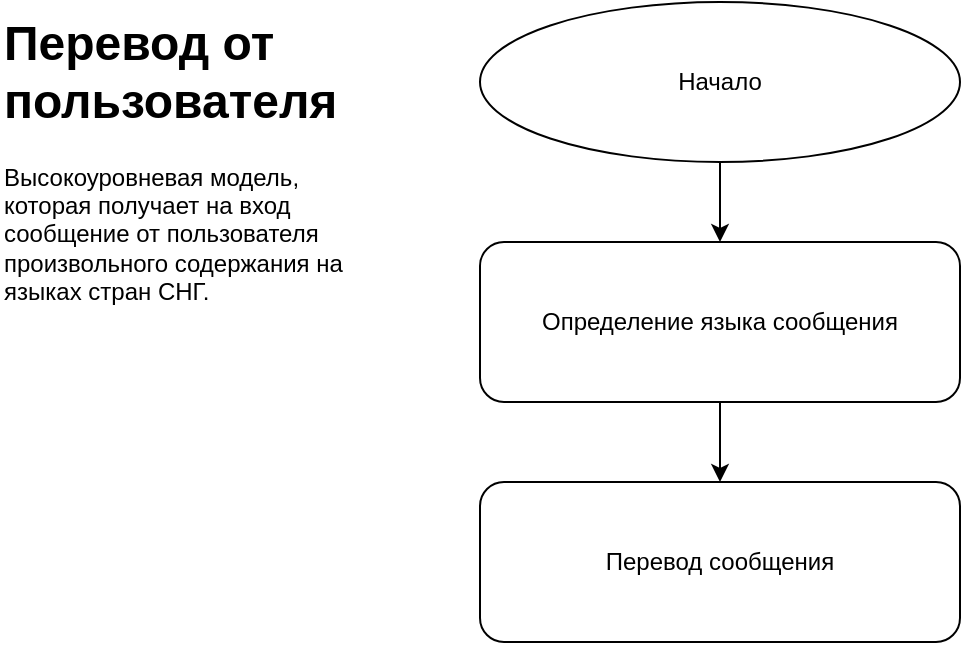 <mxfile version="26.0.16" pages="5">
  <diagram id="VkEJFkmNl9I-UY6GbIWA" name="Страница — 1">
    <mxGraphModel dx="1050" dy="530" grid="1" gridSize="10" guides="1" tooltips="1" connect="1" arrows="1" fold="1" page="1" pageScale="1" pageWidth="827" pageHeight="1169" math="0" shadow="0">
      <root>
        <mxCell id="0" />
        <mxCell id="1" parent="0" />
        <mxCell id="wTlL5DHjrBOYsXznBHzS-3" style="edgeStyle=orthogonalEdgeStyle;rounded=0;orthogonalLoop=1;jettySize=auto;html=1;" parent="1" source="wTlL5DHjrBOYsXznBHzS-1" edge="1">
          <mxGeometry relative="1" as="geometry">
            <mxPoint x="400" y="160" as="targetPoint" />
          </mxGeometry>
        </mxCell>
        <mxCell id="wTlL5DHjrBOYsXznBHzS-1" value="Начало" style="ellipse;whiteSpace=wrap;html=1;" parent="1" vertex="1">
          <mxGeometry x="280" y="40" width="240" height="80" as="geometry" />
        </mxCell>
        <mxCell id="wTlL5DHjrBOYsXznBHzS-6" style="edgeStyle=orthogonalEdgeStyle;rounded=0;orthogonalLoop=1;jettySize=auto;html=1;" parent="1" source="wTlL5DHjrBOYsXznBHzS-4" target="wTlL5DHjrBOYsXznBHzS-5" edge="1">
          <mxGeometry relative="1" as="geometry" />
        </mxCell>
        <mxCell id="wTlL5DHjrBOYsXznBHzS-4" value="Определение языка сообщения" style="rounded=1;whiteSpace=wrap;html=1;" parent="1" vertex="1">
          <mxGeometry x="280" y="160" width="240" height="80" as="geometry" />
        </mxCell>
        <mxCell id="wTlL5DHjrBOYsXznBHzS-5" value="Перевод сообщения" style="rounded=1;whiteSpace=wrap;html=1;" parent="1" vertex="1">
          <mxGeometry x="280" y="280" width="240" height="80" as="geometry" />
        </mxCell>
        <mxCell id="wTlL5DHjrBOYsXznBHzS-7" value="&lt;h1 style=&quot;margin-top: 0px;&quot;&gt;Перевод от пользователя&lt;/h1&gt;&lt;p&gt;Высокоуровневая модель, которая получает на вход сообщение от пользователя произвольного содержания на языках стран СНГ.&lt;/p&gt;" style="text;html=1;whiteSpace=wrap;overflow=hidden;rounded=0;" parent="1" vertex="1">
          <mxGeometry x="40" y="40" width="180" height="160" as="geometry" />
        </mxCell>
      </root>
    </mxGraphModel>
  </diagram>
  <diagram id="YoAffDGKXHXA0e1bxyng" name="Страница — 2">
    <mxGraphModel dx="2100" dy="1060" grid="1" gridSize="10" guides="1" tooltips="1" connect="1" arrows="1" fold="1" page="1" pageScale="1" pageWidth="827" pageHeight="1169" math="0" shadow="0">
      <root>
        <mxCell id="0" />
        <mxCell id="1" parent="0" />
      </root>
    </mxGraphModel>
  </diagram>
  <diagram name="Страница — 1" id="UwIH_JJIhfKcafpfJMNI">
    <mxGraphModel dx="1042" dy="535" grid="1" gridSize="10" guides="1" tooltips="1" connect="1" arrows="1" fold="1" page="1" pageScale="1" pageWidth="827" pageHeight="1169" math="0" shadow="0">
      <root>
        <mxCell id="0" />
        <mxCell id="1" parent="0" />
        <mxCell id="wTlL5DHjrBOYsXznBHzS-3" style="edgeStyle=orthogonalEdgeStyle;rounded=0;orthogonalLoop=1;jettySize=auto;html=1;" parent="1" source="wTlL5DHjrBOYsXznBHzS-1" edge="1">
          <mxGeometry relative="1" as="geometry">
            <mxPoint x="400" y="160" as="targetPoint" />
          </mxGeometry>
        </mxCell>
        <mxCell id="wTlL5DHjrBOYsXznBHzS-1" value="Начало" style="ellipse;whiteSpace=wrap;html=1;" parent="1" vertex="1">
          <mxGeometry x="280" y="40" width="240" height="80" as="geometry" />
        </mxCell>
        <mxCell id="wTlL5DHjrBOYsXznBHzS-6" style="edgeStyle=orthogonalEdgeStyle;rounded=0;orthogonalLoop=1;jettySize=auto;html=1;" parent="1" source="wTlL5DHjrBOYsXznBHzS-4" target="wTlL5DHjrBOYsXznBHzS-5" edge="1">
          <mxGeometry relative="1" as="geometry" />
        </mxCell>
        <mxCell id="wTlL5DHjrBOYsXznBHzS-4" value="Определение языка сообщения" style="rounded=1;whiteSpace=wrap;html=1;" parent="1" vertex="1">
          <mxGeometry x="280" y="160" width="240" height="80" as="geometry" />
        </mxCell>
        <mxCell id="wTlL5DHjrBOYsXznBHzS-5" value="Перевод сообщения" style="rounded=1;whiteSpace=wrap;html=1;" parent="1" vertex="1">
          <mxGeometry x="280" y="280" width="240" height="80" as="geometry" />
        </mxCell>
        <mxCell id="wTlL5DHjrBOYsXznBHzS-7" value="&lt;h1 style=&quot;margin-top: 0px;&quot;&gt;Перевод от пользователя&lt;/h1&gt;&lt;p&gt;Высокоуровневая модель, которая получает на вход сообщение от пользователя произвольного содержания на языках стран СНГ.&lt;/p&gt;" style="text;html=1;whiteSpace=wrap;overflow=hidden;rounded=0;" parent="1" vertex="1">
          <mxGeometry x="40" y="40" width="180" height="160" as="geometry" />
        </mxCell>
      </root>
    </mxGraphModel>
  </diagram>
  <diagram name="Страница — 2" id="TsxCJJmD2ODCX4xQhZOH">
    <mxGraphModel dx="863" dy="460" grid="1" gridSize="10" guides="1" tooltips="1" connect="1" arrows="1" fold="1" page="1" pageScale="1" pageWidth="827" pageHeight="1169" math="0" shadow="0">
      <root>
        <mxCell id="0" />
        <mxCell id="1" parent="0" />
        <mxCell id="LWKtvQjGmoH4qArXGYuM-33" value="2" style="whiteSpace=wrap;html=1;aspect=fixed;strokeColor=none;" parent="1" vertex="1">
          <mxGeometry x="160" y="440" width="40" height="40" as="geometry" />
        </mxCell>
        <mxCell id="LWKtvQjGmoH4qArXGYuM-34" value="1" style="whiteSpace=wrap;html=1;aspect=fixed;strokeColor=none;" parent="1" vertex="1">
          <mxGeometry x="160" y="400" width="40" height="40" as="geometry" />
        </mxCell>
        <mxCell id="LWKtvQjGmoH4qArXGYuM-35" value="3" style="whiteSpace=wrap;html=1;aspect=fixed;strokeColor=none;" parent="1" vertex="1">
          <mxGeometry x="160" y="480" width="40" height="40" as="geometry" />
        </mxCell>
        <mxCell id="LWKtvQjGmoH4qArXGYuM-36" value="4" style="whiteSpace=wrap;html=1;aspect=fixed;strokeColor=none;" parent="1" vertex="1">
          <mxGeometry x="160" y="520" width="40" height="40" as="geometry" />
        </mxCell>
        <mxCell id="LWKtvQjGmoH4qArXGYuM-37" value="5" style="whiteSpace=wrap;html=1;aspect=fixed;strokeColor=none;" parent="1" vertex="1">
          <mxGeometry x="160" y="560" width="40" height="40" as="geometry" />
        </mxCell>
        <mxCell id="LWKtvQjGmoH4qArXGYuM-29" value="2" style="whiteSpace=wrap;html=1;aspect=fixed;strokeColor=none;" parent="1" vertex="1">
          <mxGeometry x="240" y="360" width="40" height="40" as="geometry" />
        </mxCell>
        <mxCell id="LWKtvQjGmoH4qArXGYuM-28" value="1" style="whiteSpace=wrap;html=1;aspect=fixed;strokeColor=none;" parent="1" vertex="1">
          <mxGeometry x="200" y="360" width="40" height="40" as="geometry" />
        </mxCell>
        <mxCell id="LWKtvQjGmoH4qArXGYuM-30" value="3" style="whiteSpace=wrap;html=1;aspect=fixed;strokeColor=none;" parent="1" vertex="1">
          <mxGeometry x="280" y="360" width="40" height="40" as="geometry" />
        </mxCell>
        <mxCell id="LWKtvQjGmoH4qArXGYuM-31" value="4" style="whiteSpace=wrap;html=1;aspect=fixed;strokeColor=none;" parent="1" vertex="1">
          <mxGeometry x="320" y="360" width="40" height="40" as="geometry" />
        </mxCell>
        <mxCell id="LWKtvQjGmoH4qArXGYuM-32" value="5" style="whiteSpace=wrap;html=1;aspect=fixed;strokeColor=none;" parent="1" vertex="1">
          <mxGeometry x="360" y="360" width="40" height="40" as="geometry" />
        </mxCell>
        <mxCell id="LWKtvQjGmoH4qArXGYuM-2" value="0" style="whiteSpace=wrap;html=1;aspect=fixed;" parent="1" vertex="1">
          <mxGeometry x="200" y="400" width="40" height="40" as="geometry" />
        </mxCell>
        <mxCell id="LWKtvQjGmoH4qArXGYuM-3" value="16" style="whiteSpace=wrap;html=1;aspect=fixed;fillColor=#B3B3B3;" parent="1" vertex="1">
          <mxGeometry x="240" y="400" width="40" height="40" as="geometry" />
        </mxCell>
        <mxCell id="LWKtvQjGmoH4qArXGYuM-4" value="11" style="whiteSpace=wrap;html=1;aspect=fixed;fillColor=#B3B3B3;" parent="1" vertex="1">
          <mxGeometry x="280" y="400" width="40" height="40" as="geometry" />
        </mxCell>
        <mxCell id="LWKtvQjGmoH4qArXGYuM-5" value="15" style="whiteSpace=wrap;html=1;aspect=fixed;fillColor=#B3B3B3;" parent="1" vertex="1">
          <mxGeometry x="320" y="400" width="40" height="40" as="geometry" />
        </mxCell>
        <mxCell id="LWKtvQjGmoH4qArXGYuM-6" value="7" style="whiteSpace=wrap;html=1;aspect=fixed;fillColor=#B3B3B3;" parent="1" vertex="1">
          <mxGeometry x="360" y="400" width="40" height="40" as="geometry" />
        </mxCell>
        <mxCell id="LWKtvQjGmoH4qArXGYuM-8" value="21" style="whiteSpace=wrap;html=1;aspect=fixed;" parent="1" vertex="1">
          <mxGeometry x="200" y="440" width="40" height="40" as="geometry" />
        </mxCell>
        <mxCell id="LWKtvQjGmoH4qArXGYuM-9" value="0" style="whiteSpace=wrap;html=1;aspect=fixed;" parent="1" vertex="1">
          <mxGeometry x="240" y="440" width="40" height="40" as="geometry" />
        </mxCell>
        <mxCell id="LWKtvQjGmoH4qArXGYuM-10" value="14" style="whiteSpace=wrap;html=1;aspect=fixed;fillColor=#B3B3B3;" parent="1" vertex="1">
          <mxGeometry x="280" y="440" width="40" height="40" as="geometry" />
        </mxCell>
        <mxCell id="LWKtvQjGmoH4qArXGYuM-11" value="15" style="whiteSpace=wrap;html=1;aspect=fixed;fillColor=#B3B3B3;" parent="1" vertex="1">
          <mxGeometry x="320" y="440" width="40" height="40" as="geometry" />
        </mxCell>
        <mxCell id="LWKtvQjGmoH4qArXGYuM-12" value="9" style="whiteSpace=wrap;html=1;aspect=fixed;fillColor=#B3B3B3;" parent="1" vertex="1">
          <mxGeometry x="360" y="440" width="40" height="40" as="geometry" />
        </mxCell>
        <mxCell id="LWKtvQjGmoH4qArXGYuM-13" value="26" style="whiteSpace=wrap;html=1;aspect=fixed;" parent="1" vertex="1">
          <mxGeometry x="200" y="480" width="40" height="40" as="geometry" />
        </mxCell>
        <mxCell id="LWKtvQjGmoH4qArXGYuM-14" value="23" style="whiteSpace=wrap;html=1;aspect=fixed;" parent="1" vertex="1">
          <mxGeometry x="240" y="480" width="40" height="40" as="geometry" />
        </mxCell>
        <mxCell id="LWKtvQjGmoH4qArXGYuM-15" value="0" style="whiteSpace=wrap;html=1;aspect=fixed;" parent="1" vertex="1">
          <mxGeometry x="280" y="480" width="40" height="40" as="geometry" />
        </mxCell>
        <mxCell id="LWKtvQjGmoH4qArXGYuM-16" value="26" style="whiteSpace=wrap;html=1;aspect=fixed;fillColor=#B3B3B3;" parent="1" vertex="1">
          <mxGeometry x="320" y="480" width="40" height="40" as="geometry" />
        </mxCell>
        <mxCell id="LWKtvQjGmoH4qArXGYuM-17" value="12" style="whiteSpace=wrap;html=1;aspect=fixed;fillColor=#B3B3B3;" parent="1" vertex="1">
          <mxGeometry x="360" y="480" width="40" height="40" as="geometry" />
        </mxCell>
        <mxCell id="LWKtvQjGmoH4qArXGYuM-18" value="22" style="whiteSpace=wrap;html=1;aspect=fixed;" parent="1" vertex="1">
          <mxGeometry x="200" y="520" width="40" height="40" as="geometry" />
        </mxCell>
        <mxCell id="LWKtvQjGmoH4qArXGYuM-19" value="22" style="whiteSpace=wrap;html=1;aspect=fixed;" parent="1" vertex="1">
          <mxGeometry x="240" y="520" width="40" height="40" as="geometry" />
        </mxCell>
        <mxCell id="LWKtvQjGmoH4qArXGYuM-20" value="11" style="whiteSpace=wrap;html=1;aspect=fixed;" parent="1" vertex="1">
          <mxGeometry x="280" y="520" width="40" height="40" as="geometry" />
        </mxCell>
        <mxCell id="LWKtvQjGmoH4qArXGYuM-21" value="0" style="whiteSpace=wrap;html=1;aspect=fixed;" parent="1" vertex="1">
          <mxGeometry x="320" y="520" width="40" height="40" as="geometry" />
        </mxCell>
        <mxCell id="LWKtvQjGmoH4qArXGYuM-22" value="13" style="whiteSpace=wrap;html=1;aspect=fixed;fillColor=#B3B3B3;" parent="1" vertex="1">
          <mxGeometry x="360" y="520" width="40" height="40" as="geometry" />
        </mxCell>
        <mxCell id="LWKtvQjGmoH4qArXGYuM-23" value="30" style="whiteSpace=wrap;html=1;aspect=fixed;" parent="1" vertex="1">
          <mxGeometry x="200" y="560" width="40" height="40" as="geometry" />
        </mxCell>
        <mxCell id="LWKtvQjGmoH4qArXGYuM-24" value="28" style="whiteSpace=wrap;html=1;aspect=fixed;" parent="1" vertex="1">
          <mxGeometry x="240" y="560" width="40" height="40" as="geometry" />
        </mxCell>
        <mxCell id="LWKtvQjGmoH4qArXGYuM-25" value="25" style="whiteSpace=wrap;html=1;aspect=fixed;" parent="1" vertex="1">
          <mxGeometry x="280" y="560" width="40" height="40" as="geometry" />
        </mxCell>
        <mxCell id="LWKtvQjGmoH4qArXGYuM-26" value="24" style="whiteSpace=wrap;html=1;aspect=fixed;" parent="1" vertex="1">
          <mxGeometry x="320" y="560" width="40" height="40" as="geometry" />
        </mxCell>
        <mxCell id="LWKtvQjGmoH4qArXGYuM-27" value="0" style="whiteSpace=wrap;html=1;aspect=fixed;" parent="1" vertex="1">
          <mxGeometry x="360" y="560" width="40" height="40" as="geometry" />
        </mxCell>
        <mxCell id="LWKtvQjGmoH4qArXGYuM-38" value="2" style="whiteSpace=wrap;html=1;aspect=fixed;strokeColor=none;" parent="1" vertex="1">
          <mxGeometry x="480" y="440" width="40" height="40" as="geometry" />
        </mxCell>
        <mxCell id="LWKtvQjGmoH4qArXGYuM-39" value="1" style="whiteSpace=wrap;html=1;aspect=fixed;strokeColor=none;" parent="1" vertex="1">
          <mxGeometry x="480" y="400" width="40" height="40" as="geometry" />
        </mxCell>
        <mxCell id="LWKtvQjGmoH4qArXGYuM-40" value="3" style="whiteSpace=wrap;html=1;aspect=fixed;strokeColor=none;" parent="1" vertex="1">
          <mxGeometry x="480" y="480" width="40" height="40" as="geometry" />
        </mxCell>
        <mxCell id="LWKtvQjGmoH4qArXGYuM-41" value="4" style="whiteSpace=wrap;html=1;aspect=fixed;strokeColor=none;" parent="1" vertex="1">
          <mxGeometry x="480" y="520" width="40" height="40" as="geometry" />
        </mxCell>
        <mxCell id="LWKtvQjGmoH4qArXGYuM-42" value="5" style="whiteSpace=wrap;html=1;aspect=fixed;strokeColor=none;" parent="1" vertex="1">
          <mxGeometry x="480" y="560" width="40" height="40" as="geometry" />
        </mxCell>
        <mxCell id="LWKtvQjGmoH4qArXGYuM-43" value="2" style="whiteSpace=wrap;html=1;aspect=fixed;strokeColor=none;" parent="1" vertex="1">
          <mxGeometry x="560" y="360" width="40" height="40" as="geometry" />
        </mxCell>
        <mxCell id="LWKtvQjGmoH4qArXGYuM-44" value="1" style="whiteSpace=wrap;html=1;aspect=fixed;strokeColor=none;" parent="1" vertex="1">
          <mxGeometry x="520" y="360" width="40" height="40" as="geometry" />
        </mxCell>
        <mxCell id="LWKtvQjGmoH4qArXGYuM-45" value="3" style="whiteSpace=wrap;html=1;aspect=fixed;strokeColor=none;" parent="1" vertex="1">
          <mxGeometry x="600" y="360" width="40" height="40" as="geometry" />
        </mxCell>
        <mxCell id="LWKtvQjGmoH4qArXGYuM-46" value="4" style="whiteSpace=wrap;html=1;aspect=fixed;strokeColor=none;" parent="1" vertex="1">
          <mxGeometry x="640" y="360" width="40" height="40" as="geometry" />
        </mxCell>
        <mxCell id="LWKtvQjGmoH4qArXGYuM-47" value="5" style="whiteSpace=wrap;html=1;aspect=fixed;strokeColor=none;" parent="1" vertex="1">
          <mxGeometry x="680" y="360" width="40" height="40" as="geometry" />
        </mxCell>
        <mxCell id="LWKtvQjGmoH4qArXGYuM-48" value="0" style="whiteSpace=wrap;html=1;aspect=fixed;" parent="1" vertex="1">
          <mxGeometry x="520" y="400" width="40" height="40" as="geometry" />
        </mxCell>
        <mxCell id="LWKtvQjGmoH4qArXGYuM-49" value="0" style="whiteSpace=wrap;html=1;aspect=fixed;" parent="1" vertex="1">
          <mxGeometry x="560" y="400" width="40" height="40" as="geometry" />
        </mxCell>
        <mxCell id="LWKtvQjGmoH4qArXGYuM-50" value="0" style="whiteSpace=wrap;html=1;aspect=fixed;" parent="1" vertex="1">
          <mxGeometry x="600" y="400" width="40" height="40" as="geometry" />
        </mxCell>
        <mxCell id="LWKtvQjGmoH4qArXGYuM-51" value="0" style="whiteSpace=wrap;html=1;aspect=fixed;" parent="1" vertex="1">
          <mxGeometry x="640" y="400" width="40" height="40" as="geometry" />
        </mxCell>
        <mxCell id="LWKtvQjGmoH4qArXGYuM-52" value="1" style="whiteSpace=wrap;html=1;aspect=fixed;fillColor=#B3B3B3;" parent="1" vertex="1">
          <mxGeometry x="680" y="400" width="40" height="40" as="geometry" />
        </mxCell>
        <mxCell id="LWKtvQjGmoH4qArXGYuM-53" value="0" style="whiteSpace=wrap;html=1;aspect=fixed;" parent="1" vertex="1">
          <mxGeometry x="520" y="440" width="40" height="40" as="geometry" />
        </mxCell>
        <mxCell id="LWKtvQjGmoH4qArXGYuM-54" value="0" style="whiteSpace=wrap;html=1;aspect=fixed;" parent="1" vertex="1">
          <mxGeometry x="560" y="440" width="40" height="40" as="geometry" />
        </mxCell>
        <mxCell id="LWKtvQjGmoH4qArXGYuM-55" value="0" style="whiteSpace=wrap;html=1;aspect=fixed;" parent="1" vertex="1">
          <mxGeometry x="600" y="440" width="40" height="40" as="geometry" />
        </mxCell>
        <mxCell id="LWKtvQjGmoH4qArXGYuM-56" value="1" style="whiteSpace=wrap;html=1;aspect=fixed;fillColor=#B3B3B3;" parent="1" vertex="1">
          <mxGeometry x="640" y="440" width="40" height="40" as="geometry" />
        </mxCell>
        <mxCell id="LWKtvQjGmoH4qArXGYuM-57" value="1" style="whiteSpace=wrap;html=1;aspect=fixed;fillColor=#B3B3B3;" parent="1" vertex="1">
          <mxGeometry x="680" y="440" width="40" height="40" as="geometry" />
        </mxCell>
        <mxCell id="LWKtvQjGmoH4qArXGYuM-58" value="1" style="whiteSpace=wrap;html=1;aspect=fixed;fillColor=#B3B3B3;" parent="1" vertex="1">
          <mxGeometry x="520" y="480" width="40" height="40" as="geometry" />
        </mxCell>
        <mxCell id="LWKtvQjGmoH4qArXGYuM-59" value="1" style="whiteSpace=wrap;html=1;aspect=fixed;fillColor=#B3B3B3;" parent="1" vertex="1">
          <mxGeometry x="560" y="480" width="40" height="40" as="geometry" />
        </mxCell>
        <mxCell id="LWKtvQjGmoH4qArXGYuM-60" value="0" style="whiteSpace=wrap;html=1;aspect=fixed;" parent="1" vertex="1">
          <mxGeometry x="600" y="480" width="40" height="40" as="geometry" />
        </mxCell>
        <mxCell id="LWKtvQjGmoH4qArXGYuM-61" value="0" style="whiteSpace=wrap;html=1;aspect=fixed;" parent="1" vertex="1">
          <mxGeometry x="640" y="480" width="40" height="40" as="geometry" />
        </mxCell>
        <mxCell id="LWKtvQjGmoH4qArXGYuM-62" value="0" style="whiteSpace=wrap;html=1;aspect=fixed;" parent="1" vertex="1">
          <mxGeometry x="680" y="480" width="40" height="40" as="geometry" />
        </mxCell>
        <mxCell id="LWKtvQjGmoH4qArXGYuM-63" value="0" style="whiteSpace=wrap;html=1;aspect=fixed;" parent="1" vertex="1">
          <mxGeometry x="520" y="520" width="40" height="40" as="geometry" />
        </mxCell>
        <mxCell id="LWKtvQjGmoH4qArXGYuM-64" value="1" style="whiteSpace=wrap;html=1;aspect=fixed;fillColor=#B3B3B3;" parent="1" vertex="1">
          <mxGeometry x="560" y="520" width="40" height="40" as="geometry" />
        </mxCell>
        <mxCell id="LWKtvQjGmoH4qArXGYuM-65" value="1" style="whiteSpace=wrap;html=1;aspect=fixed;fillColor=#B3B3B3;" parent="1" vertex="1">
          <mxGeometry x="600" y="520" width="40" height="40" as="geometry" />
        </mxCell>
        <mxCell id="LWKtvQjGmoH4qArXGYuM-66" value="1" style="whiteSpace=wrap;html=1;aspect=fixed;fillColor=#B3B3B3;" parent="1" vertex="1">
          <mxGeometry x="640" y="520" width="40" height="40" as="geometry" />
        </mxCell>
        <mxCell id="LWKtvQjGmoH4qArXGYuM-67" value="1" style="whiteSpace=wrap;html=1;aspect=fixed;fillColor=#B3B3B3;" parent="1" vertex="1">
          <mxGeometry x="680" y="520" width="40" height="40" as="geometry" />
        </mxCell>
        <mxCell id="LWKtvQjGmoH4qArXGYuM-68" value="1" style="whiteSpace=wrap;html=1;aspect=fixed;fillColor=#B3B3B3;" parent="1" vertex="1">
          <mxGeometry x="520" y="560" width="40" height="40" as="geometry" />
        </mxCell>
        <mxCell id="LWKtvQjGmoH4qArXGYuM-69" value="0" style="whiteSpace=wrap;html=1;aspect=fixed;" parent="1" vertex="1">
          <mxGeometry x="560" y="560" width="40" height="40" as="geometry" />
        </mxCell>
        <mxCell id="LWKtvQjGmoH4qArXGYuM-70" value="0" style="whiteSpace=wrap;html=1;aspect=fixed;" parent="1" vertex="1">
          <mxGeometry x="600" y="560" width="40" height="40" as="geometry" />
        </mxCell>
        <mxCell id="LWKtvQjGmoH4qArXGYuM-71" value="0" style="whiteSpace=wrap;html=1;aspect=fixed;" parent="1" vertex="1">
          <mxGeometry x="640" y="560" width="40" height="40" as="geometry" />
        </mxCell>
        <mxCell id="LWKtvQjGmoH4qArXGYuM-72" value="0" style="whiteSpace=wrap;html=1;aspect=fixed;" parent="1" vertex="1">
          <mxGeometry x="680" y="560" width="40" height="40" as="geometry" />
        </mxCell>
        <mxCell id="7tHfJr8-BrCH7HqP5ROp-1" value="&lt;font style=&quot;font-size: 14px;&quot; face=&quot;Times New Roman&quot;&gt;Исходная матрица&lt;/font&gt;" style="text;html=1;align=center;verticalAlign=middle;resizable=0;points=[];autosize=1;strokeColor=none;fillColor=none;" vertex="1" parent="1">
          <mxGeometry x="235" y="610" width="130" height="30" as="geometry" />
        </mxCell>
        <mxCell id="7tHfJr8-BrCH7HqP5ROp-2" value="&lt;font style=&quot;font-size: 14px;&quot; face=&quot;Times New Roman&quot;&gt;Матрица ограничений R&lt;/font&gt;" style="text;html=1;align=center;verticalAlign=middle;resizable=0;points=[];autosize=1;strokeColor=none;fillColor=none;" vertex="1" parent="1">
          <mxGeometry x="535" y="610" width="170" height="30" as="geometry" />
        </mxCell>
      </root>
    </mxGraphModel>
  </diagram>
  <diagram id="-kS3qckRQlIEinvunE1f" name="Страница — 5">
    <mxGraphModel dx="750" dy="379" grid="1" gridSize="10" guides="1" tooltips="1" connect="1" arrows="1" fold="1" page="1" pageScale="1" pageWidth="827" pageHeight="1169" math="0" shadow="0">
      <root>
        <mxCell id="0" />
        <mxCell id="1" parent="0" />
        <mxCell id="SXEH87Yp0IhnQn4R12my-1" value="2" style="whiteSpace=wrap;html=1;aspect=fixed;strokeColor=none;" vertex="1" parent="1">
          <mxGeometry x="240" y="200" width="40" height="40" as="geometry" />
        </mxCell>
        <mxCell id="SXEH87Yp0IhnQn4R12my-2" value="1" style="whiteSpace=wrap;html=1;aspect=fixed;strokeColor=none;" vertex="1" parent="1">
          <mxGeometry x="240" y="160" width="40" height="40" as="geometry" />
        </mxCell>
        <mxCell id="SXEH87Yp0IhnQn4R12my-3" value="3" style="whiteSpace=wrap;html=1;aspect=fixed;strokeColor=none;" vertex="1" parent="1">
          <mxGeometry x="240" y="240" width="40" height="40" as="geometry" />
        </mxCell>
        <mxCell id="SXEH87Yp0IhnQn4R12my-4" value="4" style="whiteSpace=wrap;html=1;aspect=fixed;strokeColor=none;" vertex="1" parent="1">
          <mxGeometry x="240" y="280" width="40" height="40" as="geometry" />
        </mxCell>
        <mxCell id="SXEH87Yp0IhnQn4R12my-5" value="5" style="whiteSpace=wrap;html=1;aspect=fixed;strokeColor=none;" vertex="1" parent="1">
          <mxGeometry x="240" y="320" width="40" height="40" as="geometry" />
        </mxCell>
        <mxCell id="SXEH87Yp0IhnQn4R12my-6" value="2" style="whiteSpace=wrap;html=1;aspect=fixed;strokeColor=none;" vertex="1" parent="1">
          <mxGeometry x="320" y="120" width="40" height="40" as="geometry" />
        </mxCell>
        <mxCell id="SXEH87Yp0IhnQn4R12my-7" value="1" style="whiteSpace=wrap;html=1;aspect=fixed;strokeColor=none;" vertex="1" parent="1">
          <mxGeometry x="280" y="120" width="40" height="40" as="geometry" />
        </mxCell>
        <mxCell id="SXEH87Yp0IhnQn4R12my-8" value="3" style="whiteSpace=wrap;html=1;aspect=fixed;strokeColor=none;" vertex="1" parent="1">
          <mxGeometry x="360" y="120" width="40" height="40" as="geometry" />
        </mxCell>
        <mxCell id="SXEH87Yp0IhnQn4R12my-9" value="4" style="whiteSpace=wrap;html=1;aspect=fixed;strokeColor=none;" vertex="1" parent="1">
          <mxGeometry x="400" y="120" width="40" height="40" as="geometry" />
        </mxCell>
        <mxCell id="SXEH87Yp0IhnQn4R12my-10" value="5" style="whiteSpace=wrap;html=1;aspect=fixed;strokeColor=none;" vertex="1" parent="1">
          <mxGeometry x="440" y="120" width="40" height="40" as="geometry" />
        </mxCell>
        <mxCell id="SXEH87Yp0IhnQn4R12my-11" value="0" style="whiteSpace=wrap;html=1;aspect=fixed;" vertex="1" parent="1">
          <mxGeometry x="280" y="160" width="40" height="40" as="geometry" />
        </mxCell>
        <mxCell id="SXEH87Yp0IhnQn4R12my-12" value="16" style="whiteSpace=wrap;html=1;aspect=fixed;fillColor=#B3B3B3;" vertex="1" parent="1">
          <mxGeometry x="320" y="160" width="40" height="40" as="geometry" />
        </mxCell>
        <mxCell id="SXEH87Yp0IhnQn4R12my-13" value="11" style="whiteSpace=wrap;html=1;aspect=fixed;fillColor=#B3B3B3;" vertex="1" parent="1">
          <mxGeometry x="360" y="160" width="40" height="40" as="geometry" />
        </mxCell>
        <mxCell id="SXEH87Yp0IhnQn4R12my-14" value="15" style="whiteSpace=wrap;html=1;aspect=fixed;fillColor=#B3B3B3;" vertex="1" parent="1">
          <mxGeometry x="400" y="160" width="40" height="40" as="geometry" />
        </mxCell>
        <mxCell id="SXEH87Yp0IhnQn4R12my-15" value="7" style="whiteSpace=wrap;html=1;aspect=fixed;fillColor=#B3B3B3;" vertex="1" parent="1">
          <mxGeometry x="440" y="160" width="40" height="40" as="geometry" />
        </mxCell>
        <mxCell id="SXEH87Yp0IhnQn4R12my-16" value="21" style="whiteSpace=wrap;html=1;aspect=fixed;" vertex="1" parent="1">
          <mxGeometry x="280" y="200" width="40" height="40" as="geometry" />
        </mxCell>
        <mxCell id="SXEH87Yp0IhnQn4R12my-17" value="0" style="whiteSpace=wrap;html=1;aspect=fixed;" vertex="1" parent="1">
          <mxGeometry x="320" y="200" width="40" height="40" as="geometry" />
        </mxCell>
        <mxCell id="SXEH87Yp0IhnQn4R12my-18" value="14" style="whiteSpace=wrap;html=1;aspect=fixed;fillColor=#B3B3B3;" vertex="1" parent="1">
          <mxGeometry x="360" y="200" width="40" height="40" as="geometry" />
        </mxCell>
        <mxCell id="SXEH87Yp0IhnQn4R12my-19" value="15" style="whiteSpace=wrap;html=1;aspect=fixed;fillColor=#B3B3B3;" vertex="1" parent="1">
          <mxGeometry x="400" y="200" width="40" height="40" as="geometry" />
        </mxCell>
        <mxCell id="SXEH87Yp0IhnQn4R12my-20" value="9" style="whiteSpace=wrap;html=1;aspect=fixed;fillColor=#B3B3B3;" vertex="1" parent="1">
          <mxGeometry x="440" y="200" width="40" height="40" as="geometry" />
        </mxCell>
        <mxCell id="SXEH87Yp0IhnQn4R12my-21" value="26" style="whiteSpace=wrap;html=1;aspect=fixed;" vertex="1" parent="1">
          <mxGeometry x="280" y="240" width="40" height="40" as="geometry" />
        </mxCell>
        <mxCell id="SXEH87Yp0IhnQn4R12my-22" value="23" style="whiteSpace=wrap;html=1;aspect=fixed;" vertex="1" parent="1">
          <mxGeometry x="320" y="240" width="40" height="40" as="geometry" />
        </mxCell>
        <mxCell id="SXEH87Yp0IhnQn4R12my-23" value="0" style="whiteSpace=wrap;html=1;aspect=fixed;" vertex="1" parent="1">
          <mxGeometry x="360" y="240" width="40" height="40" as="geometry" />
        </mxCell>
        <mxCell id="SXEH87Yp0IhnQn4R12my-24" value="26" style="whiteSpace=wrap;html=1;aspect=fixed;fillColor=#B3B3B3;" vertex="1" parent="1">
          <mxGeometry x="400" y="240" width="40" height="40" as="geometry" />
        </mxCell>
        <mxCell id="SXEH87Yp0IhnQn4R12my-25" value="12" style="whiteSpace=wrap;html=1;aspect=fixed;fillColor=#B3B3B3;" vertex="1" parent="1">
          <mxGeometry x="440" y="240" width="40" height="40" as="geometry" />
        </mxCell>
        <mxCell id="SXEH87Yp0IhnQn4R12my-26" value="22" style="whiteSpace=wrap;html=1;aspect=fixed;" vertex="1" parent="1">
          <mxGeometry x="280" y="280" width="40" height="40" as="geometry" />
        </mxCell>
        <mxCell id="SXEH87Yp0IhnQn4R12my-27" value="22" style="whiteSpace=wrap;html=1;aspect=fixed;" vertex="1" parent="1">
          <mxGeometry x="320" y="280" width="40" height="40" as="geometry" />
        </mxCell>
        <mxCell id="SXEH87Yp0IhnQn4R12my-28" value="11" style="whiteSpace=wrap;html=1;aspect=fixed;" vertex="1" parent="1">
          <mxGeometry x="360" y="280" width="40" height="40" as="geometry" />
        </mxCell>
        <mxCell id="SXEH87Yp0IhnQn4R12my-29" value="0" style="whiteSpace=wrap;html=1;aspect=fixed;" vertex="1" parent="1">
          <mxGeometry x="400" y="280" width="40" height="40" as="geometry" />
        </mxCell>
        <mxCell id="SXEH87Yp0IhnQn4R12my-30" value="13" style="whiteSpace=wrap;html=1;aspect=fixed;fillColor=#B3B3B3;" vertex="1" parent="1">
          <mxGeometry x="440" y="280" width="40" height="40" as="geometry" />
        </mxCell>
        <mxCell id="SXEH87Yp0IhnQn4R12my-31" value="30" style="whiteSpace=wrap;html=1;aspect=fixed;" vertex="1" parent="1">
          <mxGeometry x="280" y="320" width="40" height="40" as="geometry" />
        </mxCell>
        <mxCell id="SXEH87Yp0IhnQn4R12my-32" value="28" style="whiteSpace=wrap;html=1;aspect=fixed;" vertex="1" parent="1">
          <mxGeometry x="320" y="320" width="40" height="40" as="geometry" />
        </mxCell>
        <mxCell id="SXEH87Yp0IhnQn4R12my-33" value="25" style="whiteSpace=wrap;html=1;aspect=fixed;" vertex="1" parent="1">
          <mxGeometry x="360" y="320" width="40" height="40" as="geometry" />
        </mxCell>
        <mxCell id="SXEH87Yp0IhnQn4R12my-34" value="24" style="whiteSpace=wrap;html=1;aspect=fixed;" vertex="1" parent="1">
          <mxGeometry x="400" y="320" width="40" height="40" as="geometry" />
        </mxCell>
        <mxCell id="SXEH87Yp0IhnQn4R12my-35" value="0" style="whiteSpace=wrap;html=1;aspect=fixed;" vertex="1" parent="1">
          <mxGeometry x="440" y="320" width="40" height="40" as="geometry" />
        </mxCell>
        <mxCell id="SXEH87Yp0IhnQn4R12my-36" value="&lt;font style=&quot;font-size: 14px;&quot; face=&quot;Times New Roman&quot;&gt;Исходная матрица (138)&lt;/font&gt;" style="text;html=1;align=center;verticalAlign=middle;resizable=0;points=[];autosize=1;strokeColor=none;fillColor=none;" vertex="1" parent="1">
          <mxGeometry x="295" y="370" width="170" height="30" as="geometry" />
        </mxCell>
        <mxCell id="SXEH87Yp0IhnQn4R12my-37" value="2" style="whiteSpace=wrap;html=1;aspect=fixed;strokeColor=none;fillColor=#FFFFFF;" vertex="1" parent="1">
          <mxGeometry x="520" y="280" width="40" height="40" as="geometry" />
        </mxCell>
        <mxCell id="SXEH87Yp0IhnQn4R12my-38" value="1" style="whiteSpace=wrap;html=1;aspect=fixed;strokeColor=none;fillColor=#FFFFFF;" vertex="1" parent="1">
          <mxGeometry x="520" y="320" width="40" height="40" as="geometry" />
        </mxCell>
        <mxCell id="SXEH87Yp0IhnQn4R12my-39" value="3" style="whiteSpace=wrap;html=1;aspect=fixed;strokeColor=none;fillColor=#FFFFFF;" vertex="1" parent="1">
          <mxGeometry x="520" y="200" width="40" height="40" as="geometry" />
        </mxCell>
        <mxCell id="SXEH87Yp0IhnQn4R12my-40" value="4" style="whiteSpace=wrap;html=1;aspect=fixed;strokeColor=none;fillColor=#FFFFFF;" vertex="1" parent="1">
          <mxGeometry x="520" y="240" width="40" height="40" as="geometry" />
        </mxCell>
        <mxCell id="SXEH87Yp0IhnQn4R12my-41" value="5" style="whiteSpace=wrap;html=1;aspect=fixed;strokeColor=none;fillColor=#FFFFFF;" vertex="1" parent="1">
          <mxGeometry x="520" y="160" width="40" height="40" as="geometry" />
        </mxCell>
        <mxCell id="SXEH87Yp0IhnQn4R12my-42" value="2" style="whiteSpace=wrap;html=1;aspect=fixed;strokeColor=none;fillColor=#FFFFFF;" vertex="1" parent="1">
          <mxGeometry x="680" y="120" width="40" height="40" as="geometry" />
        </mxCell>
        <mxCell id="SXEH87Yp0IhnQn4R12my-43" value="1" style="whiteSpace=wrap;html=1;aspect=fixed;strokeColor=none;fillColor=#FFFFFF;" vertex="1" parent="1">
          <mxGeometry x="720" y="120" width="40" height="40" as="geometry" />
        </mxCell>
        <mxCell id="SXEH87Yp0IhnQn4R12my-44" value="3" style="whiteSpace=wrap;html=1;aspect=fixed;strokeColor=none;fillColor=#FFFFFF;" vertex="1" parent="1">
          <mxGeometry x="600" y="120" width="40" height="40" as="geometry" />
        </mxCell>
        <mxCell id="SXEH87Yp0IhnQn4R12my-45" value="4" style="whiteSpace=wrap;html=1;aspect=fixed;strokeColor=none;fillColor=#FFFFFF;" vertex="1" parent="1">
          <mxGeometry x="640" y="120" width="40" height="40" as="geometry" />
        </mxCell>
        <mxCell id="SXEH87Yp0IhnQn4R12my-46" value="5" style="whiteSpace=wrap;html=1;aspect=fixed;strokeColor=none;fillColor=#FFFFFF;" vertex="1" parent="1">
          <mxGeometry x="560" y="120" width="40" height="40" as="geometry" />
        </mxCell>
        <mxCell id="SXEH87Yp0IhnQn4R12my-47" value="0" style="whiteSpace=wrap;html=1;aspect=fixed;fillColor=#FFFFFF;" vertex="1" parent="1">
          <mxGeometry x="720" y="320" width="40" height="40" as="geometry" />
        </mxCell>
        <mxCell id="SXEH87Yp0IhnQn4R12my-48" value="16" style="whiteSpace=wrap;html=1;aspect=fixed;fillColor=#FFFFFF;" vertex="1" parent="1">
          <mxGeometry x="680" y="320" width="40" height="40" as="geometry" />
        </mxCell>
        <mxCell id="SXEH87Yp0IhnQn4R12my-49" value="11" style="whiteSpace=wrap;html=1;aspect=fixed;fillColor=#FFFFFF;" vertex="1" parent="1">
          <mxGeometry x="600" y="320" width="40" height="40" as="geometry" />
        </mxCell>
        <mxCell id="SXEH87Yp0IhnQn4R12my-50" value="15" style="whiteSpace=wrap;html=1;aspect=fixed;fillColor=#FFFFFF;" vertex="1" parent="1">
          <mxGeometry x="640" y="320" width="40" height="40" as="geometry" />
        </mxCell>
        <mxCell id="SXEH87Yp0IhnQn4R12my-51" value="7" style="whiteSpace=wrap;html=1;aspect=fixed;fillColor=#FFFFFF;" vertex="1" parent="1">
          <mxGeometry x="560" y="320" width="40" height="40" as="geometry" />
        </mxCell>
        <mxCell id="SXEH87Yp0IhnQn4R12my-52" value="21" style="whiteSpace=wrap;html=1;aspect=fixed;fillColor=#B3B3B3;" vertex="1" parent="1">
          <mxGeometry x="720" y="280" width="40" height="40" as="geometry" />
        </mxCell>
        <mxCell id="SXEH87Yp0IhnQn4R12my-53" value="0" style="whiteSpace=wrap;html=1;aspect=fixed;fillColor=#FFFFFF;" vertex="1" parent="1">
          <mxGeometry x="680" y="280" width="40" height="40" as="geometry" />
        </mxCell>
        <mxCell id="SXEH87Yp0IhnQn4R12my-54" value="14" style="whiteSpace=wrap;html=1;aspect=fixed;fillColor=#FFFFFF;" vertex="1" parent="1">
          <mxGeometry x="600" y="280" width="40" height="40" as="geometry" />
        </mxCell>
        <mxCell id="SXEH87Yp0IhnQn4R12my-55" value="15" style="whiteSpace=wrap;html=1;aspect=fixed;fillColor=#FFFFFF;" vertex="1" parent="1">
          <mxGeometry x="640" y="280" width="40" height="40" as="geometry" />
        </mxCell>
        <mxCell id="SXEH87Yp0IhnQn4R12my-56" value="9" style="whiteSpace=wrap;html=1;aspect=fixed;fillColor=#FFFFFF;" vertex="1" parent="1">
          <mxGeometry x="560" y="280" width="40" height="40" as="geometry" />
        </mxCell>
        <mxCell id="SXEH87Yp0IhnQn4R12my-57" value="26" style="whiteSpace=wrap;html=1;aspect=fixed;fillColor=#B3B3B3;" vertex="1" parent="1">
          <mxGeometry x="720" y="200" width="40" height="40" as="geometry" />
        </mxCell>
        <mxCell id="SXEH87Yp0IhnQn4R12my-58" value="23" style="whiteSpace=wrap;html=1;aspect=fixed;fillColor=#B3B3B3;" vertex="1" parent="1">
          <mxGeometry x="680" y="200" width="40" height="40" as="geometry" />
        </mxCell>
        <mxCell id="SXEH87Yp0IhnQn4R12my-59" value="0" style="whiteSpace=wrap;html=1;aspect=fixed;fillColor=#FFFFFF;strokeColor=#FFFFFF;" vertex="1" parent="1">
          <mxGeometry x="600" y="200" width="40" height="40" as="geometry" />
        </mxCell>
        <mxCell id="SXEH87Yp0IhnQn4R12my-60" value="26" style="whiteSpace=wrap;html=1;aspect=fixed;fillColor=#B3B3B3;" vertex="1" parent="1">
          <mxGeometry x="640" y="200" width="40" height="40" as="geometry" />
        </mxCell>
        <mxCell id="SXEH87Yp0IhnQn4R12my-61" value="12" style="whiteSpace=wrap;html=1;aspect=fixed;fillColor=#FFFFFF;" vertex="1" parent="1">
          <mxGeometry x="560" y="200" width="40" height="40" as="geometry" />
        </mxCell>
        <mxCell id="SXEH87Yp0IhnQn4R12my-62" value="22" style="whiteSpace=wrap;html=1;aspect=fixed;fillColor=#B3B3B3;" vertex="1" parent="1">
          <mxGeometry x="720" y="240" width="40" height="40" as="geometry" />
        </mxCell>
        <mxCell id="SXEH87Yp0IhnQn4R12my-63" value="22" style="whiteSpace=wrap;html=1;aspect=fixed;fillColor=#B3B3B3;" vertex="1" parent="1">
          <mxGeometry x="680" y="240" width="40" height="40" as="geometry" />
        </mxCell>
        <mxCell id="SXEH87Yp0IhnQn4R12my-64" value="11" style="whiteSpace=wrap;html=1;aspect=fixed;fillColor=#FFFFFF;" vertex="1" parent="1">
          <mxGeometry x="600" y="240" width="40" height="40" as="geometry" />
        </mxCell>
        <mxCell id="SXEH87Yp0IhnQn4R12my-65" value="0" style="whiteSpace=wrap;html=1;aspect=fixed;fillColor=#FFFFFF;" vertex="1" parent="1">
          <mxGeometry x="640" y="240" width="40" height="40" as="geometry" />
        </mxCell>
        <mxCell id="SXEH87Yp0IhnQn4R12my-66" value="13" style="whiteSpace=wrap;html=1;aspect=fixed;fillColor=#FFFFFF;" vertex="1" parent="1">
          <mxGeometry x="560" y="240" width="40" height="40" as="geometry" />
        </mxCell>
        <mxCell id="SXEH87Yp0IhnQn4R12my-67" value="30" style="whiteSpace=wrap;html=1;aspect=fixed;fillColor=#B3B3B3;" vertex="1" parent="1">
          <mxGeometry x="720" y="160" width="40" height="40" as="geometry" />
        </mxCell>
        <mxCell id="SXEH87Yp0IhnQn4R12my-68" value="28" style="whiteSpace=wrap;html=1;aspect=fixed;fillColor=#B3B3B3;" vertex="1" parent="1">
          <mxGeometry x="680" y="160" width="40" height="40" as="geometry" />
        </mxCell>
        <mxCell id="SXEH87Yp0IhnQn4R12my-69" value="25" style="whiteSpace=wrap;html=1;aspect=fixed;fillColor=#B3B3B3;" vertex="1" parent="1">
          <mxGeometry x="600" y="160" width="40" height="40" as="geometry" />
        </mxCell>
        <mxCell id="SXEH87Yp0IhnQn4R12my-70" value="24" style="whiteSpace=wrap;html=1;aspect=fixed;fillColor=#B3B3B3;" vertex="1" parent="1">
          <mxGeometry x="640" y="160" width="40" height="40" as="geometry" />
        </mxCell>
        <mxCell id="SXEH87Yp0IhnQn4R12my-71" value="0" style="whiteSpace=wrap;html=1;aspect=fixed;fillColor=#FFFFFF;" vertex="1" parent="1">
          <mxGeometry x="560" y="160" width="40" height="40" as="geometry" />
        </mxCell>
        <mxCell id="SXEH87Yp0IhnQn4R12my-72" value="&lt;font style=&quot;font-size: 14px;&quot; face=&quot;Times New Roman&quot;&gt;Оптимальное решение (247)&lt;/font&gt;" style="text;html=1;align=center;verticalAlign=middle;resizable=0;points=[];autosize=1;strokeColor=none;fillColor=none;" vertex="1" parent="1">
          <mxGeometry x="565" y="370" width="190" height="30" as="geometry" />
        </mxCell>
        <mxCell id="SXEH87Yp0IhnQn4R12my-74" value="" style="curved=1;endArrow=classic;html=1;rounded=0;entryX=0;entryY=0.5;entryDx=0;entryDy=0;" edge="1" parent="1" target="SXEH87Yp0IhnQn4R12my-2">
          <mxGeometry width="50" height="50" relative="1" as="geometry">
            <mxPoint x="240" y="340" as="sourcePoint" />
            <mxPoint x="240" y="280" as="targetPoint" />
            <Array as="points">
              <mxPoint x="240" y="330" />
              <mxPoint x="210" y="260" />
              <mxPoint x="220" y="170" />
            </Array>
          </mxGeometry>
        </mxCell>
        <mxCell id="SXEH87Yp0IhnQn4R12my-75" value="" style="curved=1;endArrow=classic;html=1;rounded=0;exitX=0;exitY=0.5;exitDx=0;exitDy=0;" edge="1" parent="1" source="SXEH87Yp0IhnQn4R12my-3">
          <mxGeometry width="50" height="50" relative="1" as="geometry">
            <mxPoint x="190" y="270" as="sourcePoint" />
            <mxPoint x="240" y="220" as="targetPoint" />
            <Array as="points">
              <mxPoint x="230" y="260" />
              <mxPoint x="220" y="240" />
              <mxPoint x="220" y="220" />
            </Array>
          </mxGeometry>
        </mxCell>
        <mxCell id="SXEH87Yp0IhnQn4R12my-77" value="" style="curved=1;endArrow=classic;html=1;rounded=0;exitX=0;exitY=0.5;exitDx=0;exitDy=0;" edge="1" parent="1">
          <mxGeometry width="50" height="50" relative="1" as="geometry">
            <mxPoint x="240" y="300" as="sourcePoint" />
            <mxPoint x="240" y="260" as="targetPoint" />
            <Array as="points">
              <mxPoint x="230" y="300" />
              <mxPoint x="220" y="280" />
              <mxPoint x="220" y="260" />
            </Array>
          </mxGeometry>
        </mxCell>
        <mxCell id="SXEH87Yp0IhnQn4R12my-81" value="" style="group;rotation=90;flipV=0;flipH=1;" vertex="1" connectable="0" parent="1">
          <mxGeometry x="360" y="20" width="30" height="170" as="geometry" />
        </mxCell>
        <mxCell id="SXEH87Yp0IhnQn4R12my-78" value="" style="curved=1;endArrow=classic;html=1;rounded=0;entryX=0;entryY=0.5;entryDx=0;entryDy=0;" edge="1" parent="SXEH87Yp0IhnQn4R12my-81">
          <mxGeometry width="50" height="50" relative="1" as="geometry">
            <mxPoint x="100" y="100" as="sourcePoint" />
            <mxPoint x="-60" y="100" as="targetPoint" />
            <Array as="points">
              <mxPoint x="90" y="100" />
              <mxPoint x="20" y="70" />
              <mxPoint x="-70" y="80" />
            </Array>
          </mxGeometry>
        </mxCell>
        <mxCell id="SXEH87Yp0IhnQn4R12my-79" value="" style="curved=1;endArrow=classic;html=1;rounded=0;exitX=0;exitY=0.5;exitDx=0;exitDy=0;" edge="1" parent="SXEH87Yp0IhnQn4R12my-81">
          <mxGeometry width="50" height="50" relative="1" as="geometry">
            <mxPoint x="20" y="100" as="sourcePoint" />
            <mxPoint x="-20" y="100" as="targetPoint" />
            <Array as="points">
              <mxPoint x="20" y="90" />
              <mxPoint y="80" />
              <mxPoint x="-20" y="80" />
            </Array>
          </mxGeometry>
        </mxCell>
        <mxCell id="SXEH87Yp0IhnQn4R12my-80" value="" style="curved=1;endArrow=classic;html=1;rounded=0;exitX=0;exitY=0.5;exitDx=0;exitDy=0;" edge="1" parent="SXEH87Yp0IhnQn4R12my-81">
          <mxGeometry width="50" height="50" relative="1" as="geometry">
            <mxPoint x="60" y="100" as="sourcePoint" />
            <mxPoint x="20" y="100" as="targetPoint" />
            <Array as="points">
              <mxPoint x="60" y="90" />
              <mxPoint x="40" y="80" />
              <mxPoint x="20" y="80" />
            </Array>
          </mxGeometry>
        </mxCell>
      </root>
    </mxGraphModel>
  </diagram>
</mxfile>
